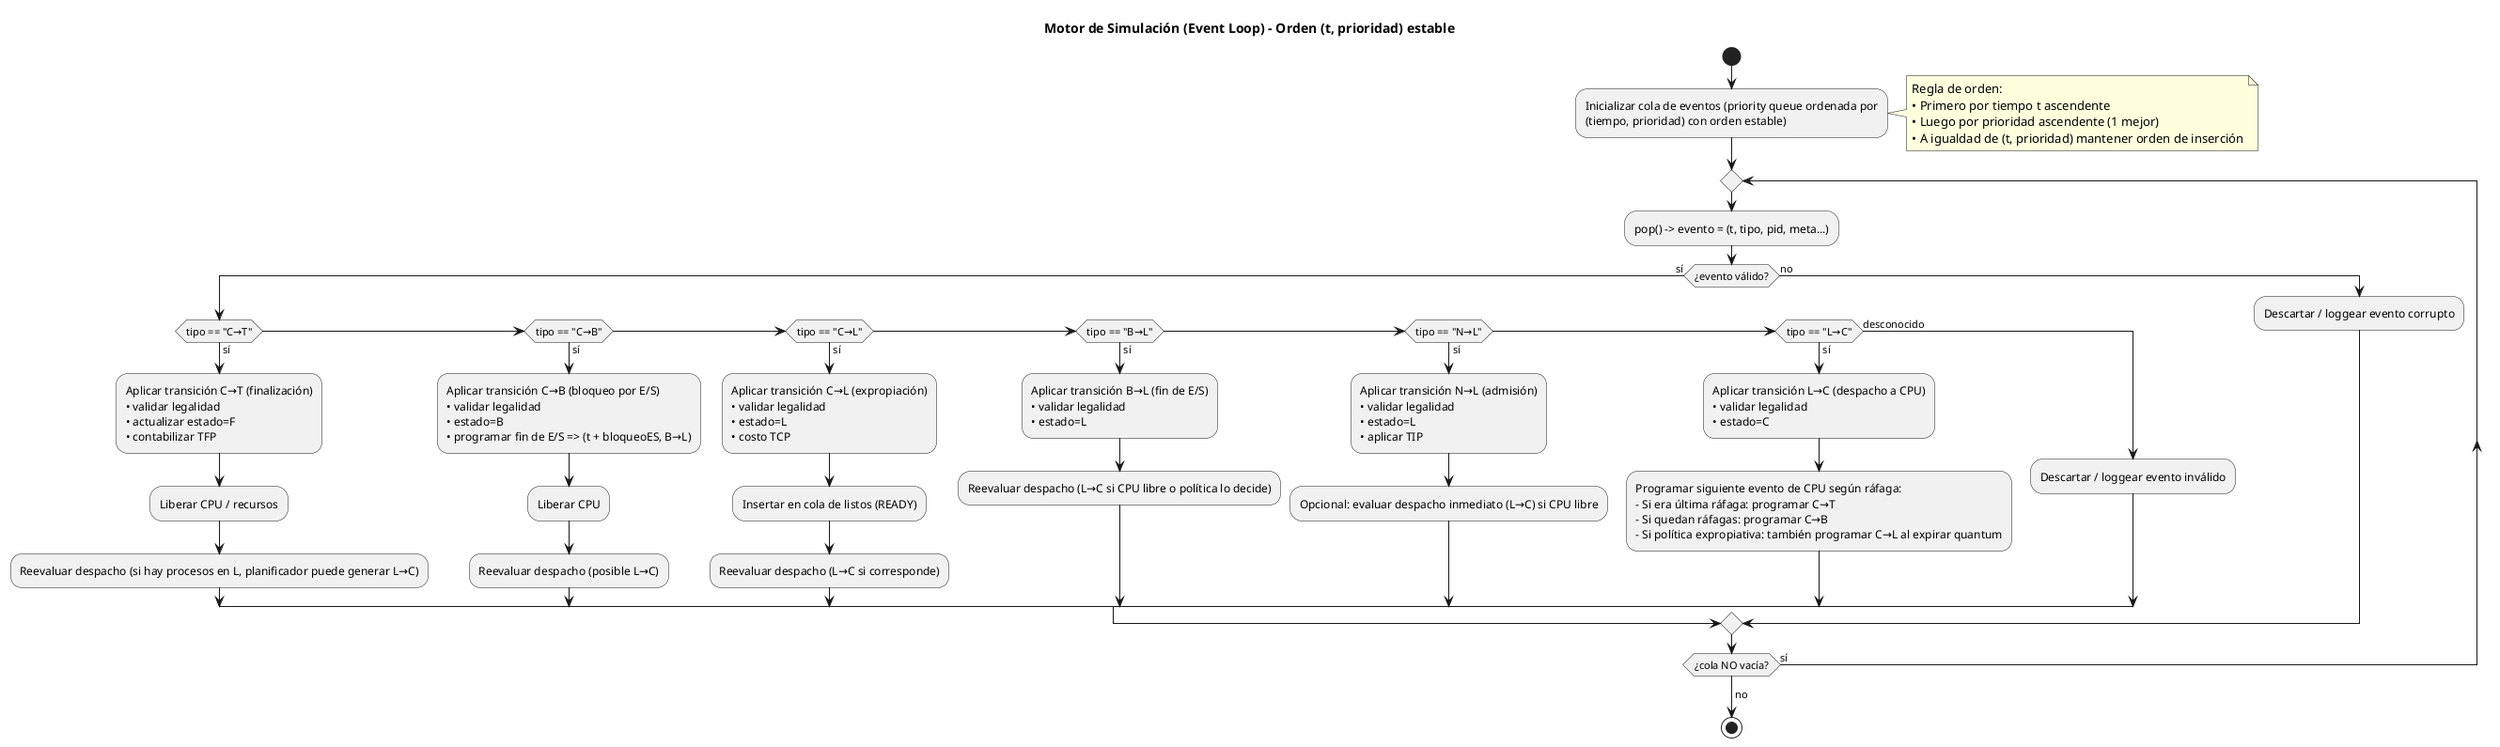 @startuml 02-actividad-motor
title Motor de Simulación (Event Loop) – Orden (t, prioridad) estable

start

:Inicializar cola de eventos (priority queue ordenada por\n(tiempo, prioridad) con orden estable);
note right
  Regla de orden:
  • Primero por tiempo t ascendente
  • Luego por prioridad ascendente (1 mejor)
  • A igualdad de (t, prioridad) mantener orden de inserción
end note

repeat
  :pop() -> evento = (t, tipo, pid, meta...);

  if (¿evento válido?) then (sí)
    if (tipo == "C→T") then (sí)
      :Aplicar transición C→T (finalización)\n• validar legalidad\n• actualizar estado=F\n• contabilizar TFP;
      :Liberar CPU / recursos;
      :Reevaluar despacho (si hay procesos en L, planificador puede generar L→C);
    elseif (tipo == "C→B") then (sí)
      :Aplicar transición C→B (bloqueo por E/S)\n• validar legalidad\n• estado=B\n• programar fin de E/S => (t + bloqueoES, B→L);
      :Liberar CPU;
      :Reevaluar despacho (posible L→C);
    elseif (tipo == "C→L") then (sí)
      :Aplicar transición C→L (expropiación)\n• validar legalidad\n• estado=L\n• costo TCP;
      :Insertar en cola de listos (READY);
      :Reevaluar despacho (L→C si corresponde);
    elseif (tipo == "B→L") then (sí)
      :Aplicar transición B→L (fin de E/S)\n• validar legalidad\n• estado=L;
      :Reevaluar despacho (L→C si CPU libre o política lo decide);
    elseif (tipo == "N→L") then (sí)
      :Aplicar transición N→L (admisión)\n• validar legalidad\n• estado=L\n• aplicar TIP;
      :Opcional: evaluar despacho inmediato (L→C) si CPU libre;
    elseif (tipo == "L→C") then (sí)
      :Aplicar transición L→C (despacho a CPU)\n• validar legalidad\n• estado=C;
      :Programar siguiente evento de CPU según ráfaga:\n– Si era última ráfaga: programar C→T\n– Si quedan ráfagas: programar C→B\n– Si política expropiativa: también programar C→L al expirar quantum;
    else (desconocido)
      :Descartar / loggear evento inválido;
    endif
  else (no)
    :Descartar / loggear evento corrupto;
  endif

repeat while (¿cola NO vacía?) is (sí)
-> no;
stop
@enduml
